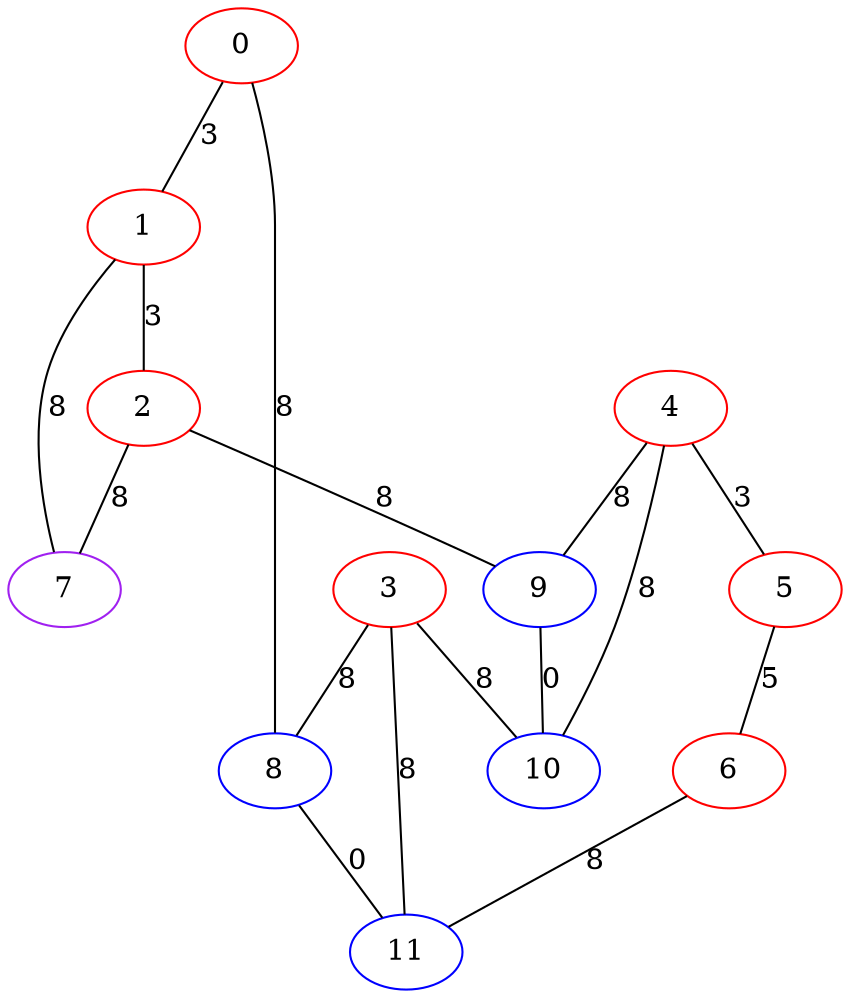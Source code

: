 graph "" {
0 [color=red, weight=1];
1 [color=red, weight=1];
2 [color=red, weight=1];
3 [color=red, weight=1];
4 [color=red, weight=1];
5 [color=red, weight=1];
6 [color=red, weight=1];
7 [color=purple, weight=4];
8 [color=blue, weight=3];
9 [color=blue, weight=3];
10 [color=blue, weight=3];
11 [color=blue, weight=3];
0 -- 8  [key=0, label=8];
0 -- 1  [key=0, label=3];
1 -- 2  [key=0, label=3];
1 -- 7  [key=0, label=8];
2 -- 9  [key=0, label=8];
2 -- 7  [key=0, label=8];
3 -- 8  [key=0, label=8];
3 -- 10  [key=0, label=8];
3 -- 11  [key=0, label=8];
4 -- 9  [key=0, label=8];
4 -- 10  [key=0, label=8];
4 -- 5  [key=0, label=3];
5 -- 6  [key=0, label=5];
6 -- 11  [key=0, label=8];
8 -- 11  [key=0, label=0];
9 -- 10  [key=0, label=0];
}
